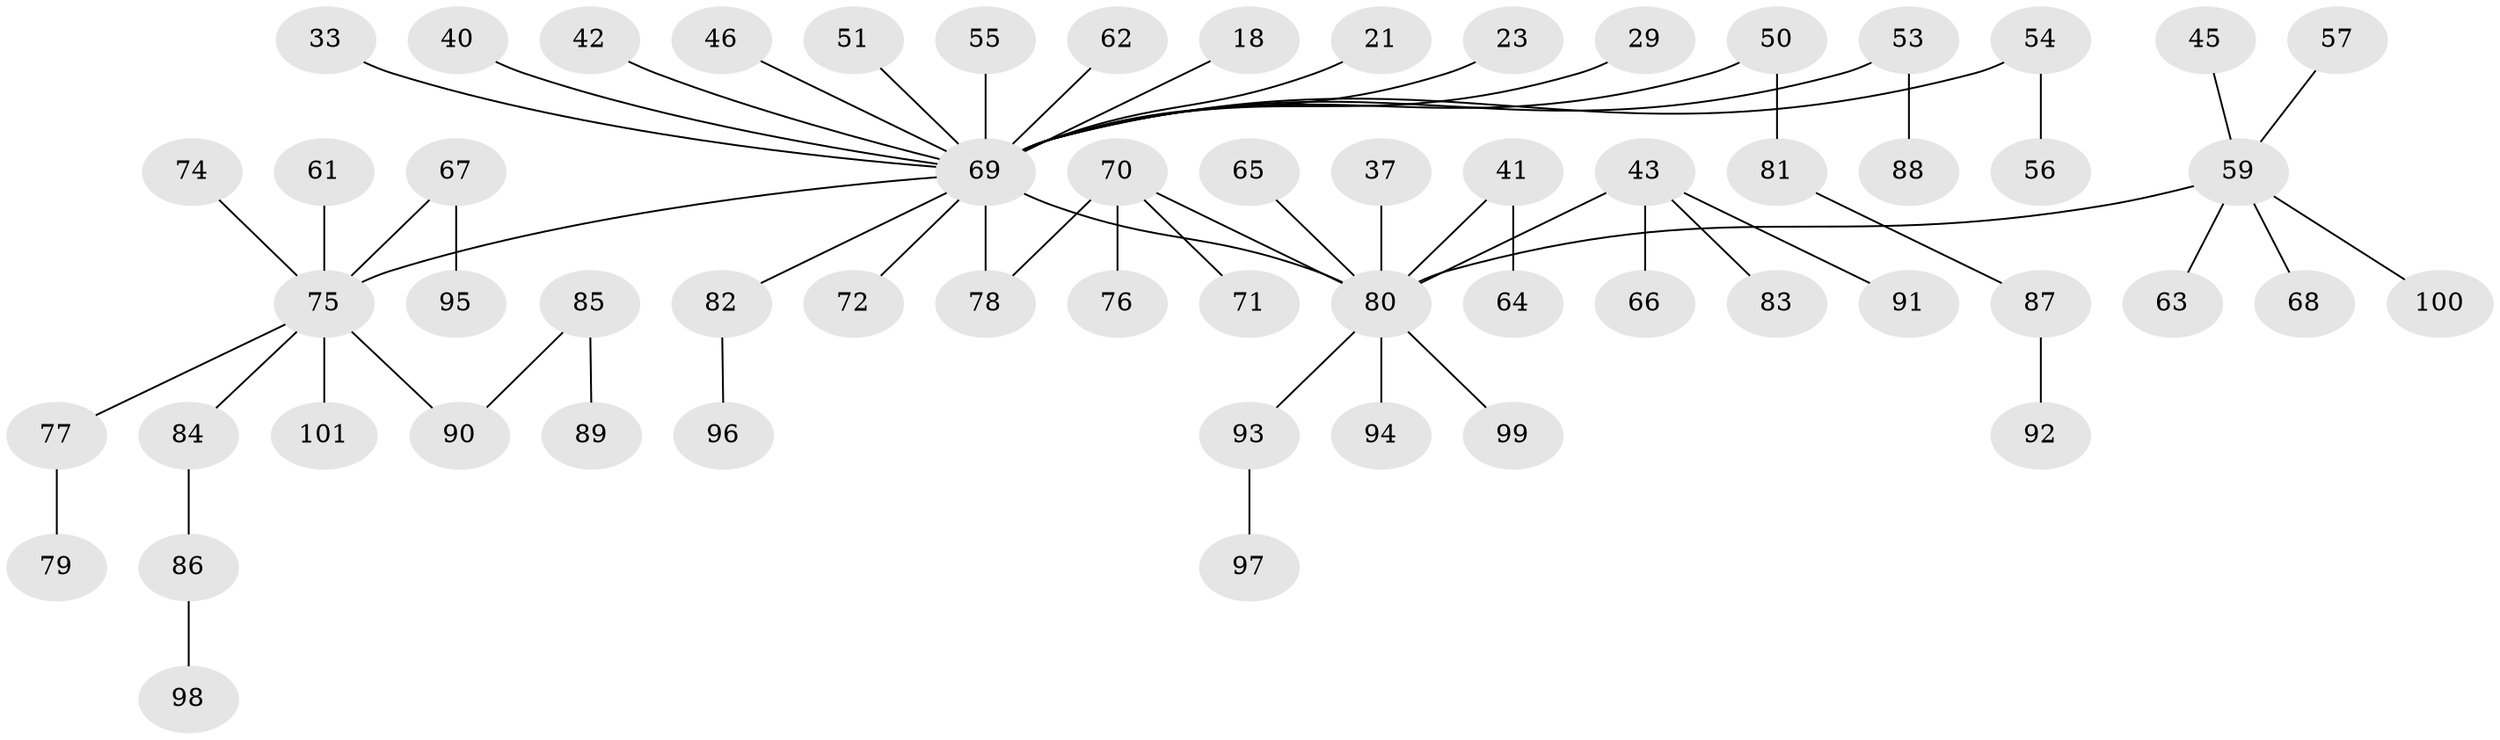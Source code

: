 // original degree distribution, {7: 0.009900990099009901, 6: 0.0297029702970297, 3: 0.13861386138613863, 4: 0.06930693069306931, 2: 0.2871287128712871, 1: 0.45544554455445546, 5: 0.009900990099009901}
// Generated by graph-tools (version 1.1) at 2025/44/03/04/25 21:44:57]
// undirected, 60 vertices, 60 edges
graph export_dot {
graph [start="1"]
  node [color=gray90,style=filled];
  18;
  21;
  23;
  29;
  33;
  37;
  40;
  41 [super="+10+32"];
  42;
  43 [super="+31+28"];
  45;
  46 [super="+26"];
  50;
  51;
  53 [super="+27"];
  54;
  55 [super="+30"];
  56;
  57;
  59 [super="+35+52"];
  61;
  62 [super="+15"];
  63;
  64;
  65 [super="+25"];
  66;
  67;
  68;
  69 [super="+5+8+12+13+17+20"];
  70;
  71;
  72;
  74;
  75 [super="+36+34+38+47"];
  76;
  77 [super="+49"];
  78 [super="+19"];
  79;
  80 [super="+16+73"];
  81;
  82;
  83;
  84;
  85;
  86;
  87;
  88;
  89;
  90 [super="+58"];
  91;
  92;
  93;
  94;
  95;
  96;
  97;
  98;
  99;
  100;
  101;
  18 -- 69;
  21 -- 69;
  23 -- 69;
  29 -- 69;
  33 -- 69;
  37 -- 80;
  40 -- 69;
  41 -- 64;
  41 -- 80;
  42 -- 69;
  43 -- 66;
  43 -- 91;
  43 -- 83;
  43 -- 80;
  45 -- 59;
  46 -- 69;
  50 -- 81;
  50 -- 69;
  51 -- 69;
  53 -- 88;
  53 -- 69;
  54 -- 56;
  54 -- 69;
  55 -- 69;
  57 -- 59;
  59 -- 63;
  59 -- 80;
  59 -- 68;
  59 -- 100;
  61 -- 75;
  62 -- 69;
  65 -- 80;
  67 -- 95;
  67 -- 75;
  69 -- 80 [weight=2];
  69 -- 82;
  69 -- 72;
  69 -- 75;
  69 -- 78;
  70 -- 71;
  70 -- 76;
  70 -- 78;
  70 -- 80;
  74 -- 75;
  75 -- 101;
  75 -- 84;
  75 -- 90;
  75 -- 77;
  77 -- 79;
  80 -- 99;
  80 -- 93;
  80 -- 94;
  81 -- 87;
  82 -- 96;
  84 -- 86;
  85 -- 89;
  85 -- 90;
  86 -- 98;
  87 -- 92;
  93 -- 97;
}
